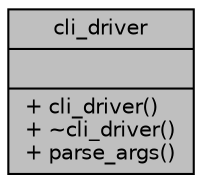 digraph "cli_driver"
{
  edge [fontname="Helvetica",fontsize="10",labelfontname="Helvetica",labelfontsize="10"];
  node [fontname="Helvetica",fontsize="10",shape=record];
  Node1 [label="{cli_driver\n||+ cli_driver()\l+ ~cli_driver()\l+ parse_args()\l}",height=0.2,width=0.4,color="black", fillcolor="grey75", style="filled" fontcolor="black"];
}
